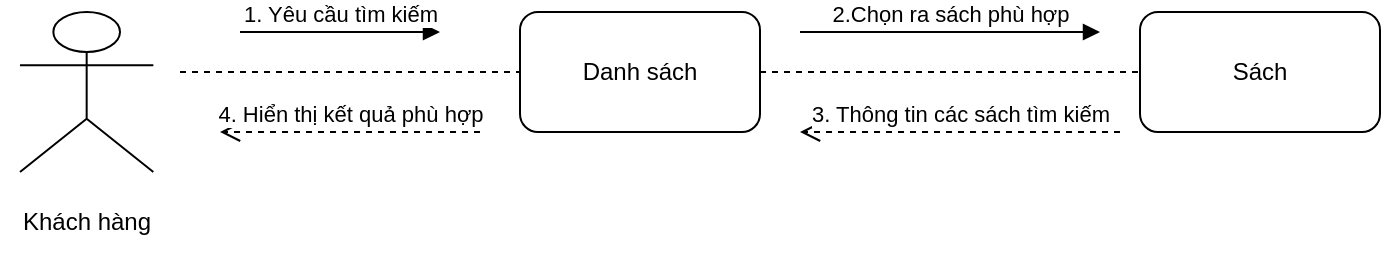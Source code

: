<mxfile version="27.1.4">
  <diagram name="Page-1" id="UjvxalF4VrFvWDZhVvcM">
    <mxGraphModel dx="1426" dy="777" grid="1" gridSize="10" guides="1" tooltips="1" connect="1" arrows="1" fold="1" page="1" pageScale="1" pageWidth="850" pageHeight="1100" math="0" shadow="0">
      <root>
        <mxCell id="0" />
        <mxCell id="1" parent="0" />
        <mxCell id="f_sPzFVlLhT6RHM_Qrr7-1" value="Actor" style="shape=umlActor;verticalLabelPosition=bottom;verticalAlign=top;html=1;outlineConnect=0;fontColor=none;noLabel=1;aspect=fixed;" vertex="1" parent="1">
          <mxGeometry x="80" y="130" width="66.67" height="80" as="geometry" />
        </mxCell>
        <mxCell id="f_sPzFVlLhT6RHM_Qrr7-2" value="Danh sách" style="rounded=1;whiteSpace=wrap;html=1;" vertex="1" parent="1">
          <mxGeometry x="330" y="130" width="120" height="60" as="geometry" />
        </mxCell>
        <mxCell id="f_sPzFVlLhT6RHM_Qrr7-3" value="Sách" style="rounded=1;whiteSpace=wrap;html=1;" vertex="1" parent="1">
          <mxGeometry x="640" y="130" width="120" height="60" as="geometry" />
        </mxCell>
        <mxCell id="f_sPzFVlLhT6RHM_Qrr7-5" value="" style="endArrow=none;dashed=1;html=1;rounded=0;entryX=0;entryY=0.5;entryDx=0;entryDy=0;" edge="1" parent="1" target="f_sPzFVlLhT6RHM_Qrr7-2">
          <mxGeometry width="50" height="50" relative="1" as="geometry">
            <mxPoint x="160" y="160" as="sourcePoint" />
            <mxPoint x="310" y="160" as="targetPoint" />
          </mxGeometry>
        </mxCell>
        <mxCell id="f_sPzFVlLhT6RHM_Qrr7-12" value="Khách hàng" style="text;html=1;align=center;verticalAlign=middle;whiteSpace=wrap;rounded=0;" vertex="1" parent="1">
          <mxGeometry x="70.84" y="220" width="85" height="30" as="geometry" />
        </mxCell>
        <mxCell id="f_sPzFVlLhT6RHM_Qrr7-19" value="" style="endArrow=none;dashed=1;html=1;rounded=0;entryX=0;entryY=0.5;entryDx=0;entryDy=0;" edge="1" parent="1" target="f_sPzFVlLhT6RHM_Qrr7-3">
          <mxGeometry width="50" height="50" relative="1" as="geometry">
            <mxPoint x="450" y="160" as="sourcePoint" />
            <mxPoint x="580" y="159.5" as="targetPoint" />
          </mxGeometry>
        </mxCell>
        <mxCell id="f_sPzFVlLhT6RHM_Qrr7-20" value="1. Yêu cầu tìm kiếm" style="html=1;verticalAlign=bottom;endArrow=block;curved=0;rounded=0;" edge="1" parent="1">
          <mxGeometry width="80" relative="1" as="geometry">
            <mxPoint x="190" y="140" as="sourcePoint" />
            <mxPoint x="290" y="140" as="targetPoint" />
          </mxGeometry>
        </mxCell>
        <mxCell id="f_sPzFVlLhT6RHM_Qrr7-21" value="4. Hiển thị kết quả phù hợp" style="html=1;verticalAlign=bottom;endArrow=open;dashed=1;endSize=8;curved=0;rounded=0;" edge="1" parent="1">
          <mxGeometry relative="1" as="geometry">
            <mxPoint x="310" y="190" as="sourcePoint" />
            <mxPoint x="180" y="190" as="targetPoint" />
          </mxGeometry>
        </mxCell>
        <mxCell id="f_sPzFVlLhT6RHM_Qrr7-22" value="2.Chọn ra sách phù hợp" style="html=1;verticalAlign=bottom;endArrow=block;curved=0;rounded=0;" edge="1" parent="1">
          <mxGeometry width="80" relative="1" as="geometry">
            <mxPoint x="470" y="140" as="sourcePoint" />
            <mxPoint x="620" y="140" as="targetPoint" />
          </mxGeometry>
        </mxCell>
        <mxCell id="f_sPzFVlLhT6RHM_Qrr7-23" value="3. Thông tin các sách tìm kiếm" style="html=1;verticalAlign=bottom;endArrow=open;dashed=1;endSize=8;curved=0;rounded=0;" edge="1" parent="1">
          <mxGeometry relative="1" as="geometry">
            <mxPoint x="630" y="190" as="sourcePoint" />
            <mxPoint x="470" y="190" as="targetPoint" />
          </mxGeometry>
        </mxCell>
      </root>
    </mxGraphModel>
  </diagram>
</mxfile>
